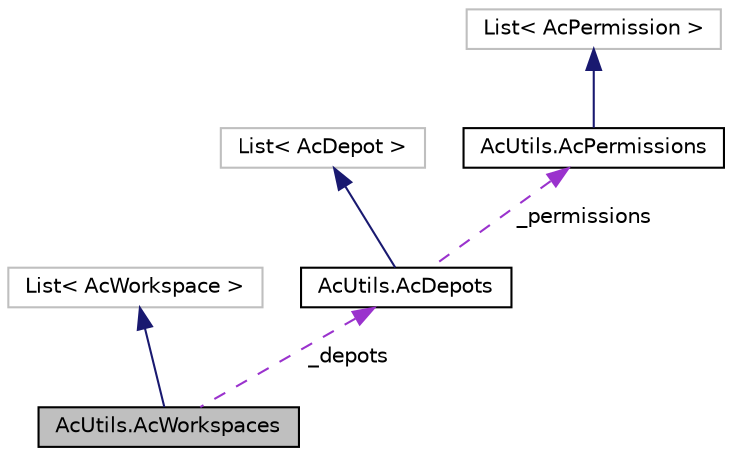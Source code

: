 digraph "AcUtils.AcWorkspaces"
{
  edge [fontname="Helvetica",fontsize="10",labelfontname="Helvetica",labelfontsize="10"];
  node [fontname="Helvetica",fontsize="10",shape=record];
  Node0 [label="AcUtils.AcWorkspaces",height=0.2,width=0.4,color="black", fillcolor="grey75", style="filled", fontcolor="black"];
  Node1 -> Node0 [dir="back",color="midnightblue",fontsize="10",style="solid",fontname="Helvetica"];
  Node1 [label="List\< AcWorkspace \>",height=0.2,width=0.4,color="grey75", fillcolor="white", style="filled"];
  Node2 -> Node0 [dir="back",color="darkorchid3",fontsize="10",style="dashed",label=" _depots" ,fontname="Helvetica"];
  Node2 [label="AcUtils.AcDepots",height=0.2,width=0.4,color="black", fillcolor="white", style="filled",URL="$class_ac_utils_1_1_ac_depots.html",tooltip="A container of AcDepot objects that define AccuRev depots in the repository. "];
  Node3 -> Node2 [dir="back",color="midnightblue",fontsize="10",style="solid",fontname="Helvetica"];
  Node3 [label="List\< AcDepot \>",height=0.2,width=0.4,color="grey75", fillcolor="white", style="filled"];
  Node4 -> Node2 [dir="back",color="darkorchid3",fontsize="10",style="dashed",label=" _permissions" ,fontname="Helvetica"];
  Node4 [label="AcUtils.AcPermissions",height=0.2,width=0.4,color="black", fillcolor="white", style="filled",URL="$class_ac_utils_1_1_ac_permissions.html",tooltip="A container of AcPermission objects that define AccuRev access control list (ACL) entries..."];
  Node5 -> Node4 [dir="back",color="midnightblue",fontsize="10",style="solid",fontname="Helvetica"];
  Node5 [label="List\< AcPermission \>",height=0.2,width=0.4,color="grey75", fillcolor="white", style="filled"];
}
